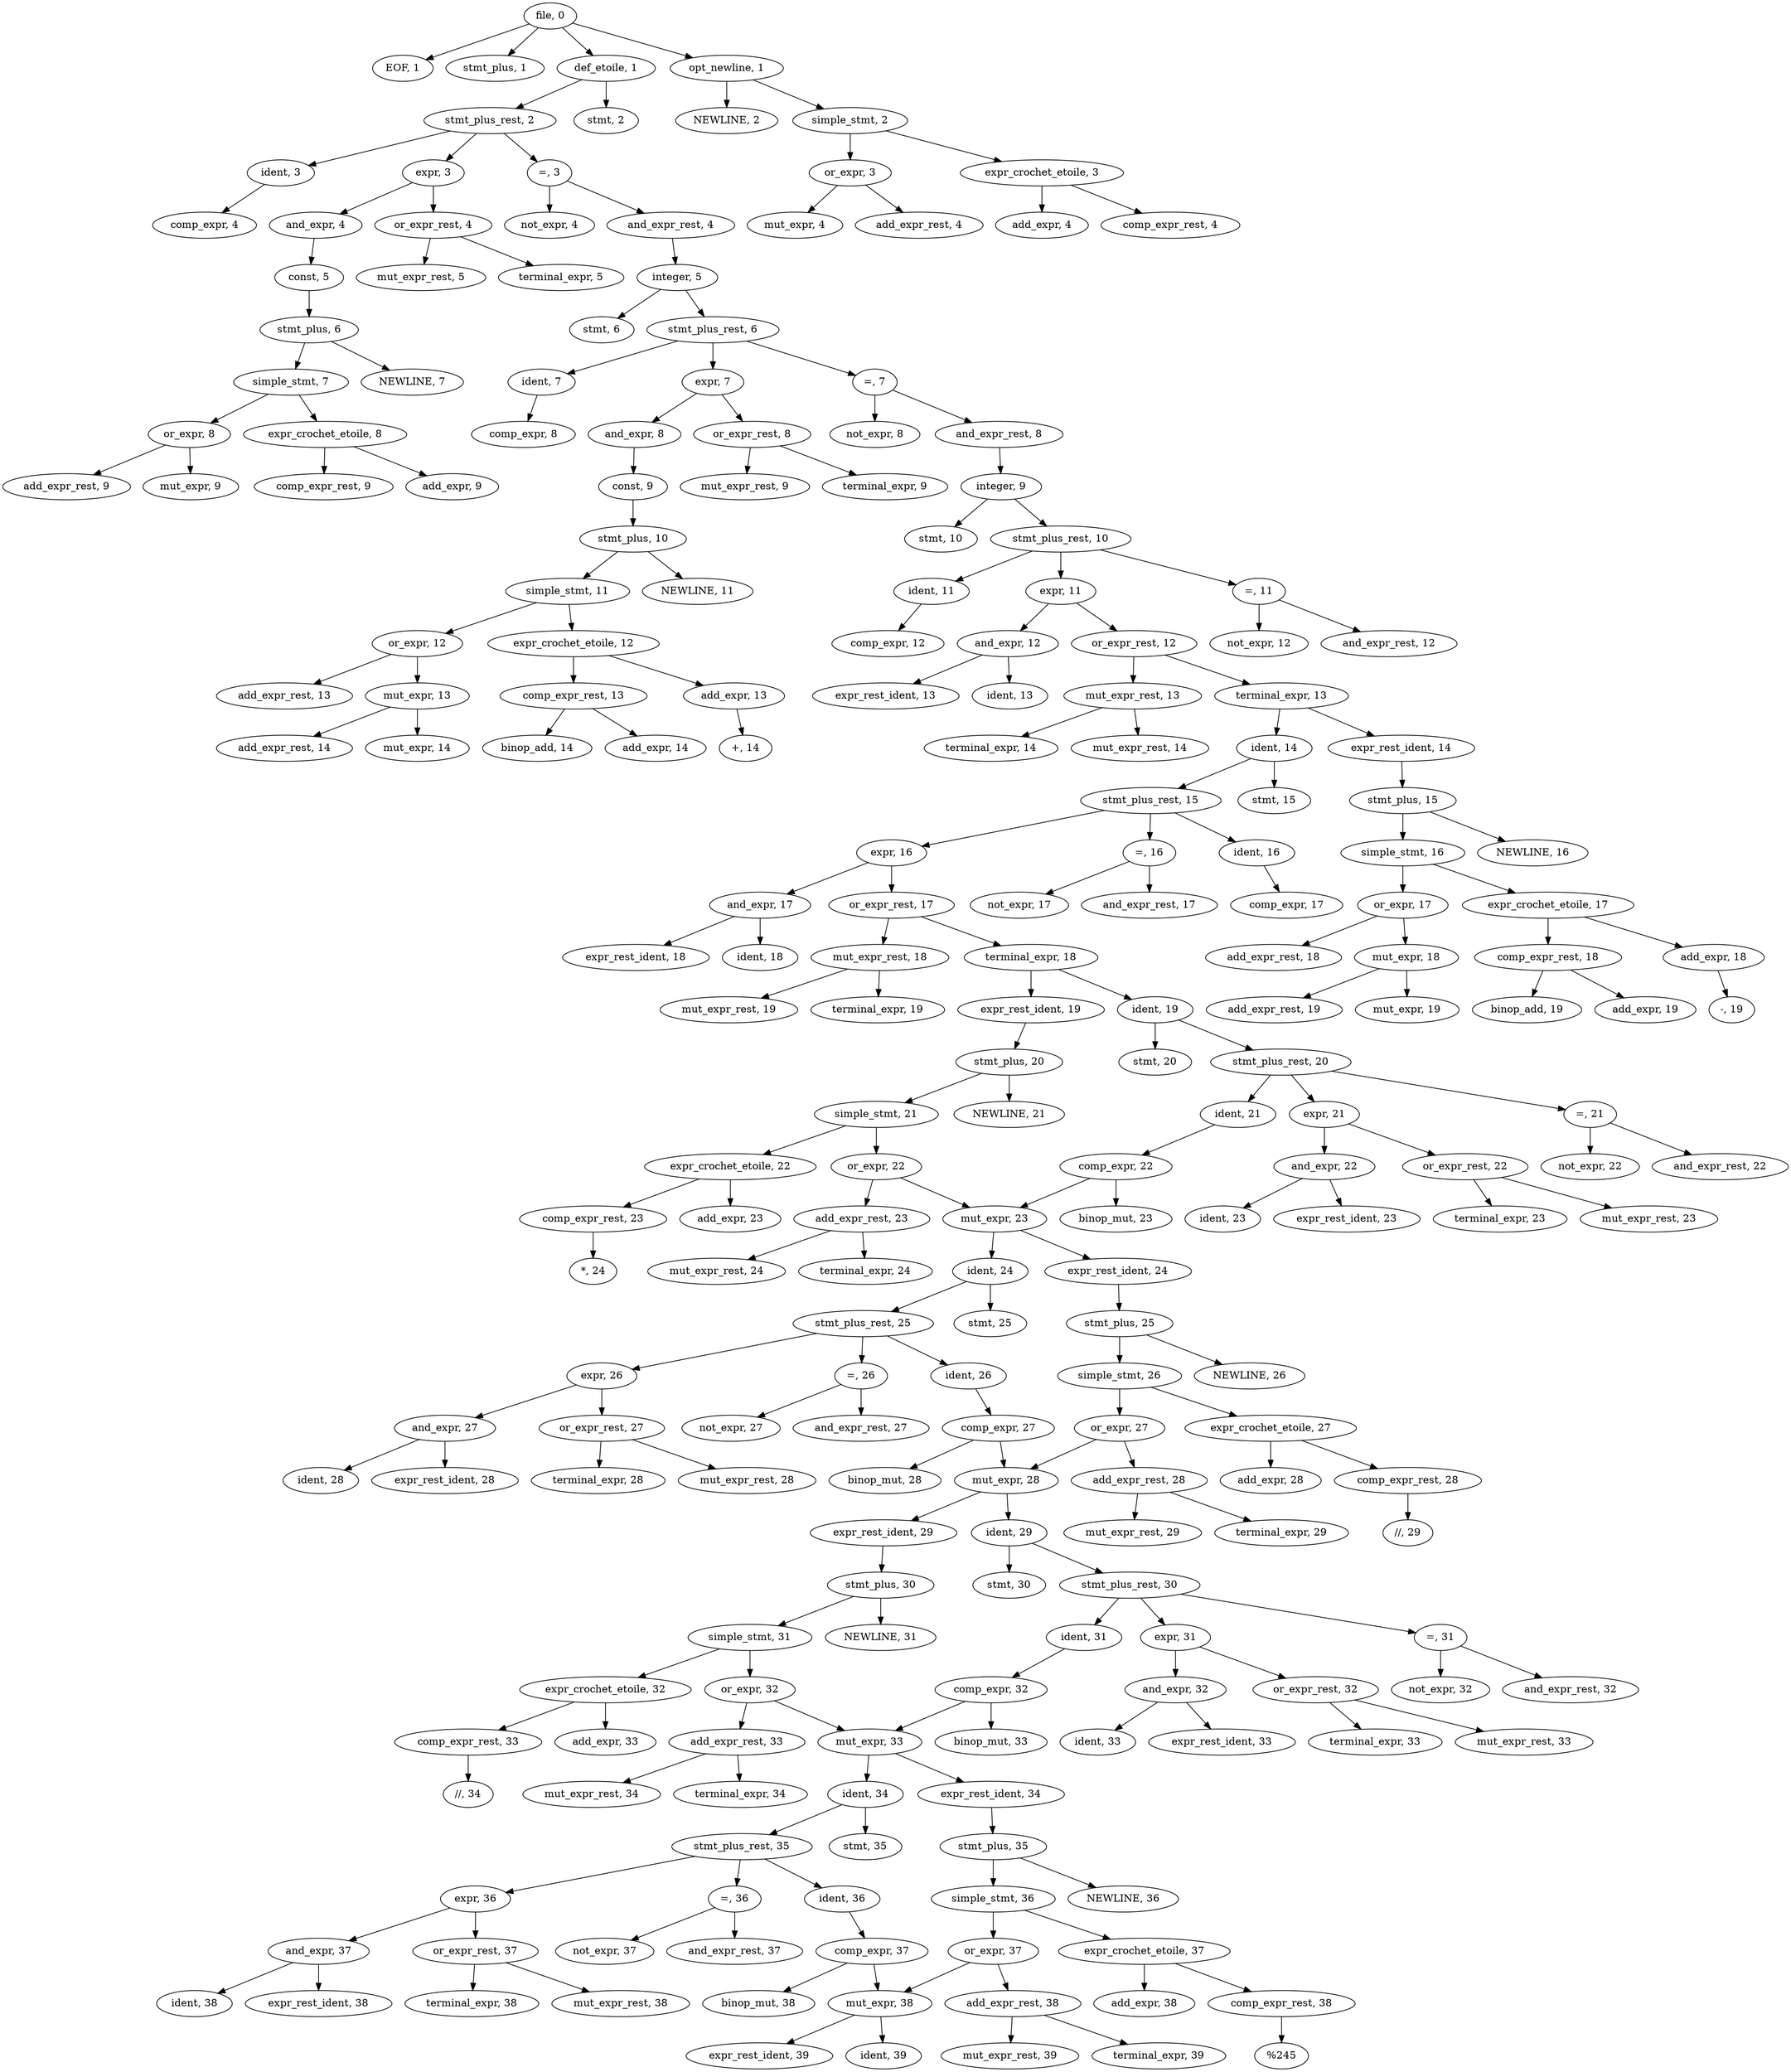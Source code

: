 digraph G {
"file, 0";
"file, 0" -> "EOF, 1";
"EOF, 1";
"file, 0" -> "stmt_plus, 1";
"stmt_plus, 1";
"file, 0" -> "def_etoile, 1";
"def_etoile, 1";
"def_etoile, 1" -> "stmt_plus_rest, 2";
"stmt_plus_rest, 2";
"stmt_plus_rest, 2" -> "expr, 3";
"expr, 3";
"expr, 3" -> "or_expr_rest, 4";
"or_expr_rest, 4";
"or_expr_rest, 4" -> "mut_expr_rest, 5";
"mut_expr_rest, 5";
"or_expr_rest, 4" -> "terminal_expr, 5";
"terminal_expr, 5";
"expr, 3" -> "and_expr, 4";
"and_expr, 4";
"and_expr, 4" -> "const, 5";
"const, 5";
"const, 5" -> "stmt_plus, 6";
"stmt_plus, 6";
"stmt_plus, 6" -> "NEWLINE, 7";
"NEWLINE, 7";
"stmt_plus, 6" -> "simple_stmt, 7";
"simple_stmt, 7";
"simple_stmt, 7" -> "expr_crochet_etoile, 8";
"expr_crochet_etoile, 8";
"expr_crochet_etoile, 8" -> "comp_expr_rest, 9";
"comp_expr_rest, 9";
"expr_crochet_etoile, 8" -> "add_expr, 9";
"add_expr, 9";
"simple_stmt, 7" -> "or_expr, 8";
"or_expr, 8";
"or_expr, 8" -> "add_expr_rest, 9";
"add_expr_rest, 9";
"or_expr, 8" -> "mut_expr, 9";
"mut_expr, 9";
"stmt_plus_rest, 2" -> "=, 3";
"=, 3";
"=, 3" -> "and_expr_rest, 4";
"and_expr_rest, 4";
"and_expr_rest, 4" -> "integer, 5";
"integer, 5";
"integer, 5" -> "stmt_plus_rest, 6";
"stmt_plus_rest, 6";
"stmt_plus_rest, 6" -> "expr, 7";
"expr, 7";
"expr, 7" -> "or_expr_rest, 8";
"or_expr_rest, 8";
"or_expr_rest, 8" -> "mut_expr_rest, 9";
"mut_expr_rest, 9";
"or_expr_rest, 8" -> "terminal_expr, 9";
"terminal_expr, 9";
"expr, 7" -> "and_expr, 8";
"and_expr, 8";
"and_expr, 8" -> "const, 9";
"const, 9";
"const, 9" -> "stmt_plus, 10";
"stmt_plus, 10";
"stmt_plus, 10" -> "NEWLINE, 11";
"NEWLINE, 11";
"stmt_plus, 10" -> "simple_stmt, 11";
"simple_stmt, 11";
"simple_stmt, 11" -> "expr_crochet_etoile, 12";
"expr_crochet_etoile, 12";
"expr_crochet_etoile, 12" -> "comp_expr_rest, 13";
"comp_expr_rest, 13";
"comp_expr_rest, 13" -> "add_expr, 14";
"add_expr, 14";
"comp_expr_rest, 13" -> "binop_add, 14";
"binop_add, 14";
"expr_crochet_etoile, 12" -> "add_expr, 13";
"add_expr, 13";
"add_expr, 13" -> "+, 14";
"+, 14";
"simple_stmt, 11" -> "or_expr, 12";
"or_expr, 12";
"or_expr, 12" -> "add_expr_rest, 13";
"add_expr_rest, 13";
"or_expr, 12" -> "mut_expr, 13";
"mut_expr, 13";
"mut_expr, 13" -> "add_expr_rest, 14";
"add_expr_rest, 14";
"mut_expr, 13" -> "mut_expr, 14";
"mut_expr, 14";
"stmt_plus_rest, 6" -> "=, 7";
"=, 7";
"=, 7" -> "and_expr_rest, 8";
"and_expr_rest, 8";
"and_expr_rest, 8" -> "integer, 9";
"integer, 9";
"integer, 9" -> "stmt_plus_rest, 10";
"stmt_plus_rest, 10";
"stmt_plus_rest, 10" -> "expr, 11";
"expr, 11";
"expr, 11" -> "or_expr_rest, 12";
"or_expr_rest, 12";
"or_expr_rest, 12" -> "mut_expr_rest, 13";
"mut_expr_rest, 13";
"mut_expr_rest, 13" -> "mut_expr_rest, 14";
"mut_expr_rest, 14";
"mut_expr_rest, 13" -> "terminal_expr, 14";
"terminal_expr, 14";
"or_expr_rest, 12" -> "terminal_expr, 13";
"terminal_expr, 13";
"terminal_expr, 13" -> "expr_rest_ident, 14";
"expr_rest_ident, 14";
"expr_rest_ident, 14" -> "stmt_plus, 15";
"stmt_plus, 15";
"stmt_plus, 15" -> "NEWLINE, 16";
"NEWLINE, 16";
"stmt_plus, 15" -> "simple_stmt, 16";
"simple_stmt, 16";
"simple_stmt, 16" -> "expr_crochet_etoile, 17";
"expr_crochet_etoile, 17";
"expr_crochet_etoile, 17" -> "comp_expr_rest, 18";
"comp_expr_rest, 18";
"comp_expr_rest, 18" -> "add_expr, 19";
"add_expr, 19";
"comp_expr_rest, 18" -> "binop_add, 19";
"binop_add, 19";
"expr_crochet_etoile, 17" -> "add_expr, 18";
"add_expr, 18";
"add_expr, 18" -> "-, 19";
"-, 19";
"simple_stmt, 16" -> "or_expr, 17";
"or_expr, 17";
"or_expr, 17" -> "add_expr_rest, 18";
"add_expr_rest, 18";
"or_expr, 17" -> "mut_expr, 18";
"mut_expr, 18";
"mut_expr, 18" -> "add_expr_rest, 19";
"add_expr_rest, 19";
"mut_expr, 18" -> "mut_expr, 19";
"mut_expr, 19";
"terminal_expr, 13" -> "ident, 14";
"ident, 14";
"ident, 14" -> "stmt_plus_rest, 15";
"stmt_plus_rest, 15";
"stmt_plus_rest, 15" -> "expr, 16";
"expr, 16";
"expr, 16" -> "or_expr_rest, 17";
"or_expr_rest, 17";
"or_expr_rest, 17" -> "mut_expr_rest, 18";
"mut_expr_rest, 18";
"mut_expr_rest, 18" -> "mut_expr_rest, 19";
"mut_expr_rest, 19";
"mut_expr_rest, 18" -> "terminal_expr, 19";
"terminal_expr, 19";
"or_expr_rest, 17" -> "terminal_expr, 18";
"terminal_expr, 18";
"terminal_expr, 18" -> "expr_rest_ident, 19";
"expr_rest_ident, 19";
"expr_rest_ident, 19" -> "stmt_plus, 20";
"stmt_plus, 20";
"stmt_plus, 20" -> "NEWLINE, 21";
"NEWLINE, 21";
"stmt_plus, 20" -> "simple_stmt, 21";
"simple_stmt, 21";
"simple_stmt, 21" -> "expr_crochet_etoile, 22";
"expr_crochet_etoile, 22";
"expr_crochet_etoile, 22" -> "comp_expr_rest, 23";
"comp_expr_rest, 23";
"comp_expr_rest, 23" -> "*, 24";
"*, 24";
"expr_crochet_etoile, 22" -> "add_expr, 23";
"add_expr, 23";
"simple_stmt, 21" -> "or_expr, 22";
"or_expr, 22";
"or_expr, 22" -> "add_expr_rest, 23";
"add_expr_rest, 23";
"add_expr_rest, 23" -> "mut_expr_rest, 24";
"mut_expr_rest, 24";
"add_expr_rest, 23" -> "terminal_expr, 24";
"terminal_expr, 24";
"or_expr, 22" -> "mut_expr, 23";
"mut_expr, 23";
"mut_expr, 23" -> "expr_rest_ident, 24";
"expr_rest_ident, 24";
"expr_rest_ident, 24" -> "stmt_plus, 25";
"stmt_plus, 25";
"stmt_plus, 25" -> "NEWLINE, 26";
"NEWLINE, 26";
"stmt_plus, 25" -> "simple_stmt, 26";
"simple_stmt, 26";
"simple_stmt, 26" -> "expr_crochet_etoile, 27";
"expr_crochet_etoile, 27";
"expr_crochet_etoile, 27" -> "comp_expr_rest, 28";
"comp_expr_rest, 28";
"comp_expr_rest, 28" -> "//, 29";
"//, 29";
"expr_crochet_etoile, 27" -> "add_expr, 28";
"add_expr, 28";
"simple_stmt, 26" -> "or_expr, 27";
"or_expr, 27";
"or_expr, 27" -> "add_expr_rest, 28";
"add_expr_rest, 28";
"add_expr_rest, 28" -> "mut_expr_rest, 29";
"mut_expr_rest, 29";
"add_expr_rest, 28" -> "terminal_expr, 29";
"terminal_expr, 29";
"or_expr, 27" -> "mut_expr, 28";
"mut_expr, 28";
"mut_expr, 28" -> "expr_rest_ident, 29";
"expr_rest_ident, 29";
"expr_rest_ident, 29" -> "stmt_plus, 30";
"stmt_plus, 30";
"stmt_plus, 30" -> "NEWLINE, 31";
"NEWLINE, 31";
"stmt_plus, 30" -> "simple_stmt, 31";
"simple_stmt, 31";
"simple_stmt, 31" -> "expr_crochet_etoile, 32";
"expr_crochet_etoile, 32";
"expr_crochet_etoile, 32" -> "comp_expr_rest, 33";
"comp_expr_rest, 33";
"comp_expr_rest, 33" -> "//, 34";
"//, 34";
"expr_crochet_etoile, 32" -> "add_expr, 33";
"add_expr, 33";
"simple_stmt, 31" -> "or_expr, 32";
"or_expr, 32";
"or_expr, 32" -> "add_expr_rest, 33";
"add_expr_rest, 33";
"add_expr_rest, 33" -> "mut_expr_rest, 34";
"mut_expr_rest, 34";
"add_expr_rest, 33" -> "terminal_expr, 34";
"terminal_expr, 34";
"or_expr, 32" -> "mut_expr, 33";
"mut_expr, 33";
"mut_expr, 33" -> "expr_rest_ident, 34";
"expr_rest_ident, 34";
"expr_rest_ident, 34" -> "stmt_plus, 35";
"stmt_plus, 35";
"stmt_plus, 35" -> "NEWLINE, 36";
"NEWLINE, 36";
"stmt_plus, 35" -> "simple_stmt, 36";
"simple_stmt, 36";
"simple_stmt, 36" -> "expr_crochet_etoile, 37";
"expr_crochet_etoile, 37";
"expr_crochet_etoile, 37" -> "comp_expr_rest, 38";
"comp_expr_rest, 38";
"comp_expr_rest, 38" -> "%, 39";
"%, 39";
"expr_crochet_etoile, 37" -> "add_expr, 38";
"add_expr, 38";
"simple_stmt, 36" -> "or_expr, 37";
"or_expr, 37";
"or_expr, 37" -> "add_expr_rest, 38";
"add_expr_rest, 38";
"add_expr_rest, 38" -> "mut_expr_rest, 39";
"mut_expr_rest, 39";
"add_expr_rest, 38" -> "terminal_expr, 39";
"terminal_expr, 39";
"or_expr, 37" -> "mut_expr, 38";
"mut_expr, 38";
"mut_expr, 38" -> "expr_rest_ident, 39";
"expr_rest_ident, 39";
"mut_expr, 38" -> "ident, 39";
"ident, 39";
"mut_expr, 33" -> "ident, 34";
"ident, 34";
"ident, 34" -> "stmt_plus_rest, 35";
"stmt_plus_rest, 35";
"stmt_plus_rest, 35" -> "expr, 36";
"expr, 36";
"expr, 36" -> "or_expr_rest, 37";
"or_expr_rest, 37";
"or_expr_rest, 37" -> "mut_expr_rest, 38";
"mut_expr_rest, 38";
"or_expr_rest, 37" -> "terminal_expr, 38";
"terminal_expr, 38";
"expr, 36" -> "and_expr, 37";
"and_expr, 37";
"and_expr, 37" -> "expr_rest_ident, 38";
"expr_rest_ident, 38";
"and_expr, 37" -> "ident, 38";
"ident, 38";
"stmt_plus_rest, 35" -> "=, 36";
"=, 36";
"=, 36" -> "and_expr_rest, 37";
"and_expr_rest, 37";
"=, 36" -> "not_expr, 37";
"not_expr, 37";
"stmt_plus_rest, 35" -> "ident, 36";
"ident, 36";
"ident, 36" -> "comp_expr, 37";
"comp_expr, 37";
"comp_expr, 37" -> "mut_expr, 38";
"mut_expr, 38";
"comp_expr, 37" -> "binop_mut, 38";
"binop_mut, 38";
"ident, 34" -> "stmt, 35";
"stmt, 35";
"mut_expr, 28" -> "ident, 29";
"ident, 29";
"ident, 29" -> "stmt_plus_rest, 30";
"stmt_plus_rest, 30";
"stmt_plus_rest, 30" -> "expr, 31";
"expr, 31";
"expr, 31" -> "or_expr_rest, 32";
"or_expr_rest, 32";
"or_expr_rest, 32" -> "mut_expr_rest, 33";
"mut_expr_rest, 33";
"or_expr_rest, 32" -> "terminal_expr, 33";
"terminal_expr, 33";
"expr, 31" -> "and_expr, 32";
"and_expr, 32";
"and_expr, 32" -> "expr_rest_ident, 33";
"expr_rest_ident, 33";
"and_expr, 32" -> "ident, 33";
"ident, 33";
"stmt_plus_rest, 30" -> "=, 31";
"=, 31";
"=, 31" -> "and_expr_rest, 32";
"and_expr_rest, 32";
"=, 31" -> "not_expr, 32";
"not_expr, 32";
"stmt_plus_rest, 30" -> "ident, 31";
"ident, 31";
"ident, 31" -> "comp_expr, 32";
"comp_expr, 32";
"comp_expr, 32" -> "mut_expr, 33";
"mut_expr, 33";
"comp_expr, 32" -> "binop_mut, 33";
"binop_mut, 33";
"ident, 29" -> "stmt, 30";
"stmt, 30";
"mut_expr, 23" -> "ident, 24";
"ident, 24";
"ident, 24" -> "stmt_plus_rest, 25";
"stmt_plus_rest, 25";
"stmt_plus_rest, 25" -> "expr, 26";
"expr, 26";
"expr, 26" -> "or_expr_rest, 27";
"or_expr_rest, 27";
"or_expr_rest, 27" -> "mut_expr_rest, 28";
"mut_expr_rest, 28";
"or_expr_rest, 27" -> "terminal_expr, 28";
"terminal_expr, 28";
"expr, 26" -> "and_expr, 27";
"and_expr, 27";
"and_expr, 27" -> "expr_rest_ident, 28";
"expr_rest_ident, 28";
"and_expr, 27" -> "ident, 28";
"ident, 28";
"stmt_plus_rest, 25" -> "=, 26";
"=, 26";
"=, 26" -> "and_expr_rest, 27";
"and_expr_rest, 27";
"=, 26" -> "not_expr, 27";
"not_expr, 27";
"stmt_plus_rest, 25" -> "ident, 26";
"ident, 26";
"ident, 26" -> "comp_expr, 27";
"comp_expr, 27";
"comp_expr, 27" -> "mut_expr, 28";
"mut_expr, 28";
"comp_expr, 27" -> "binop_mut, 28";
"binop_mut, 28";
"ident, 24" -> "stmt, 25";
"stmt, 25";
"terminal_expr, 18" -> "ident, 19";
"ident, 19";
"ident, 19" -> "stmt_plus_rest, 20";
"stmt_plus_rest, 20";
"stmt_plus_rest, 20" -> "expr, 21";
"expr, 21";
"expr, 21" -> "or_expr_rest, 22";
"or_expr_rest, 22";
"or_expr_rest, 22" -> "mut_expr_rest, 23";
"mut_expr_rest, 23";
"or_expr_rest, 22" -> "terminal_expr, 23";
"terminal_expr, 23";
"expr, 21" -> "and_expr, 22";
"and_expr, 22";
"and_expr, 22" -> "expr_rest_ident, 23";
"expr_rest_ident, 23";
"and_expr, 22" -> "ident, 23";
"ident, 23";
"stmt_plus_rest, 20" -> "=, 21";
"=, 21";
"=, 21" -> "and_expr_rest, 22";
"and_expr_rest, 22";
"=, 21" -> "not_expr, 22";
"not_expr, 22";
"stmt_plus_rest, 20" -> "ident, 21";
"ident, 21";
"ident, 21" -> "comp_expr, 22";
"comp_expr, 22";
"comp_expr, 22" -> "mut_expr, 23";
"mut_expr, 23";
"comp_expr, 22" -> "binop_mut, 23";
"binop_mut, 23";
"ident, 19" -> "stmt, 20";
"stmt, 20";
"expr, 16" -> "and_expr, 17";
"and_expr, 17";
"and_expr, 17" -> "expr_rest_ident, 18";
"expr_rest_ident, 18";
"and_expr, 17" -> "ident, 18";
"ident, 18";
"stmt_plus_rest, 15" -> "=, 16";
"=, 16";
"=, 16" -> "and_expr_rest, 17";
"and_expr_rest, 17";
"=, 16" -> "not_expr, 17";
"not_expr, 17";
"stmt_plus_rest, 15" -> "ident, 16";
"ident, 16";
"ident, 16" -> "comp_expr, 17";
"comp_expr, 17";
"ident, 14" -> "stmt, 15";
"stmt, 15";
"expr, 11" -> "and_expr, 12";
"and_expr, 12";
"and_expr, 12" -> "expr_rest_ident, 13";
"expr_rest_ident, 13";
"and_expr, 12" -> "ident, 13";
"ident, 13";
"stmt_plus_rest, 10" -> "=, 11";
"=, 11";
"=, 11" -> "and_expr_rest, 12";
"and_expr_rest, 12";
"=, 11" -> "not_expr, 12";
"not_expr, 12";
"stmt_plus_rest, 10" -> "ident, 11";
"ident, 11";
"ident, 11" -> "comp_expr, 12";
"comp_expr, 12";
"integer, 9" -> "stmt, 10";
"stmt, 10";
"=, 7" -> "not_expr, 8";
"not_expr, 8";
"stmt_plus_rest, 6" -> "ident, 7";
"ident, 7";
"ident, 7" -> "comp_expr, 8";
"comp_expr, 8";
"integer, 5" -> "stmt, 6";
"stmt, 6";
"=, 3" -> "not_expr, 4";
"not_expr, 4";
"stmt_plus_rest, 2" -> "ident, 3";
"ident, 3";
"ident, 3" -> "comp_expr, 4";
"comp_expr, 4";
"def_etoile, 1" -> "stmt, 2";
"stmt, 2";
"file, 0" -> "opt_newline, 1";
"opt_newline, 1";
"opt_newline, 1" -> "NEWLINE, 2";
"NEWLINE, 2";
"opt_newline, 1" -> "simple_stmt, 2";
"simple_stmt, 2";
"simple_stmt, 2" -> "expr_crochet_etoile, 3";
"expr_crochet_etoile, 3";
"expr_crochet_etoile, 3" -> "comp_expr_rest, 4";
"comp_expr_rest, 4";
"expr_crochet_etoile, 3" -> "add_expr, 4";
"add_expr, 4";
"simple_stmt, 2" -> "or_expr, 3";
"or_expr, 3";
"or_expr, 3" -> "add_expr_rest, 4";
"add_expr_rest, 4";
"or_expr, 3" -> "mut_expr, 4";
"mut_expr, 4";
}
